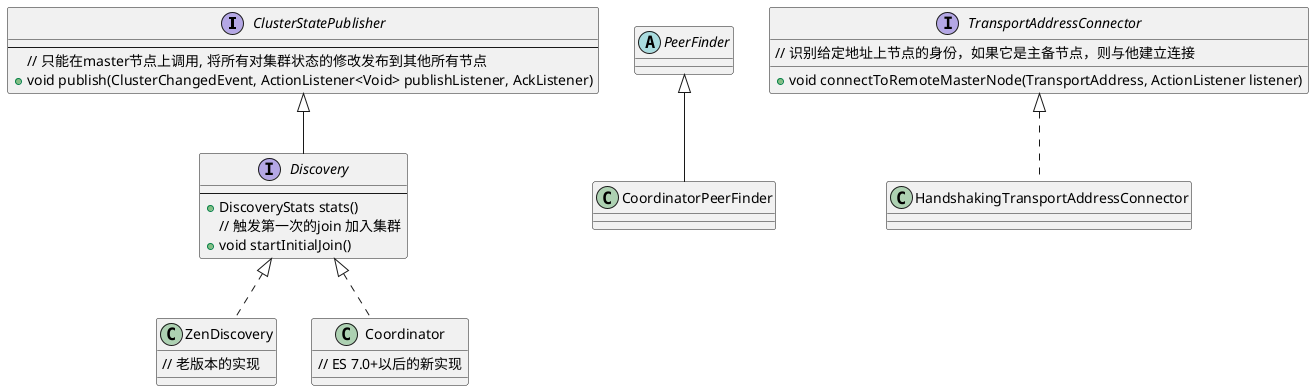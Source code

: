 @startuml

interface ClusterStatePublisher {
    ---
    // 只能在master节点上调用, 将所有对集群状态的修改发布到其他所有节点
    +void publish(ClusterChangedEvent, ActionListener<Void> publishListener, AckListener)
}

interface Discovery extends  ClusterStatePublisher {
    ---
    +DiscoveryStats stats()
    // 触发第一次的join 加入集群
    +void startInitialJoin()
}

class ZenDiscovery implements Discovery {
    // 老版本的实现
}

class Coordinator implements Discovery {
    // ES 7.0+以后的新实现
}

abstract class PeerFinder{

}

class CoordinatorPeerFinder extends PeerFinder{

}

interface TransportAddressConnector {
    // 识别给定地址上节点的身份，如果它是主备节点，则与他建立连接
    +void connectToRemoteMasterNode(TransportAddress, ActionListener listener)
}

class HandshakingTransportAddressConnector implements TransportAddressConnector {

}

@enduml
